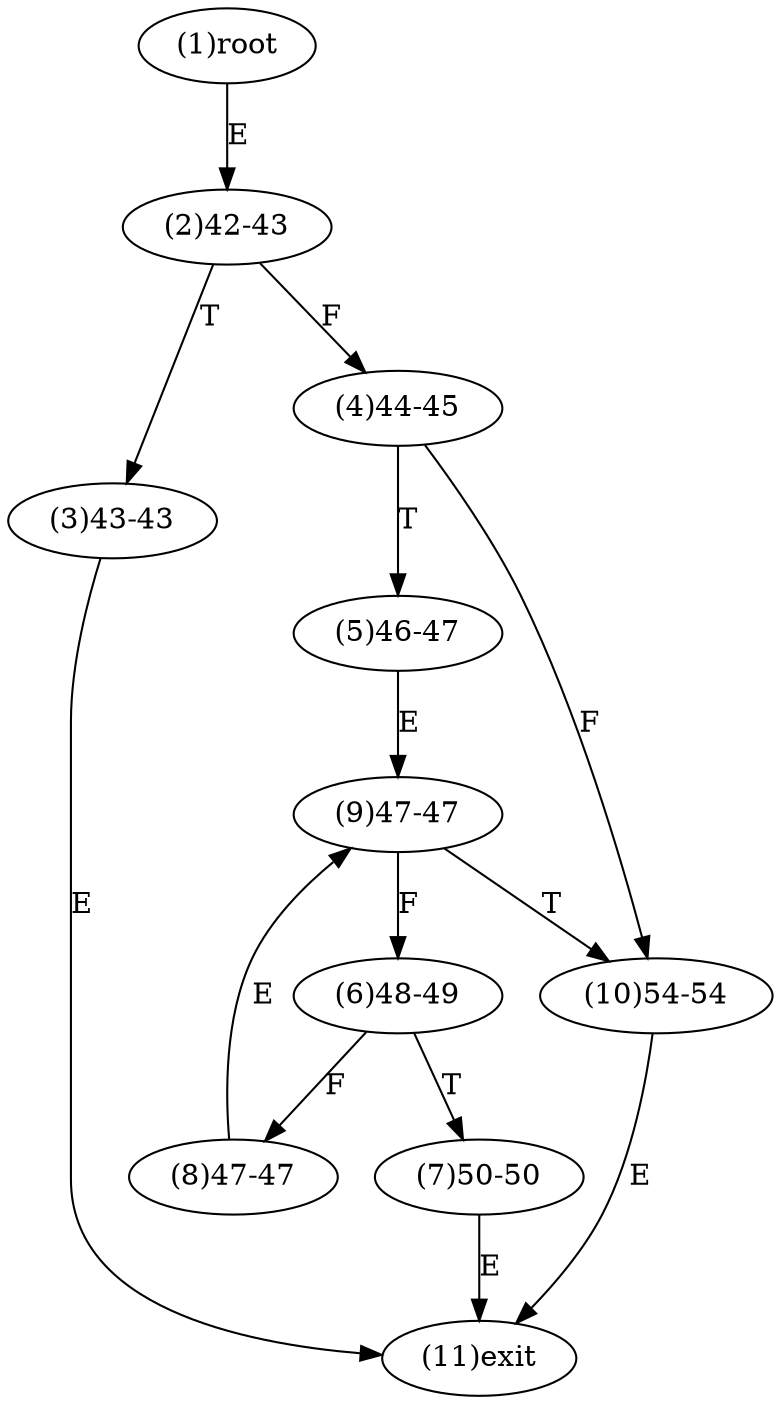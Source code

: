 digraph "" { 
1[ label="(1)root"];
2[ label="(2)42-43"];
3[ label="(3)43-43"];
4[ label="(4)44-45"];
5[ label="(5)46-47"];
6[ label="(6)48-49"];
7[ label="(7)50-50"];
8[ label="(8)47-47"];
9[ label="(9)47-47"];
10[ label="(10)54-54"];
11[ label="(11)exit"];
1->2[ label="E"];
2->4[ label="F"];
2->3[ label="T"];
3->11[ label="E"];
4->10[ label="F"];
4->5[ label="T"];
5->9[ label="E"];
6->8[ label="F"];
6->7[ label="T"];
7->11[ label="E"];
8->9[ label="E"];
9->6[ label="F"];
9->10[ label="T"];
10->11[ label="E"];
}